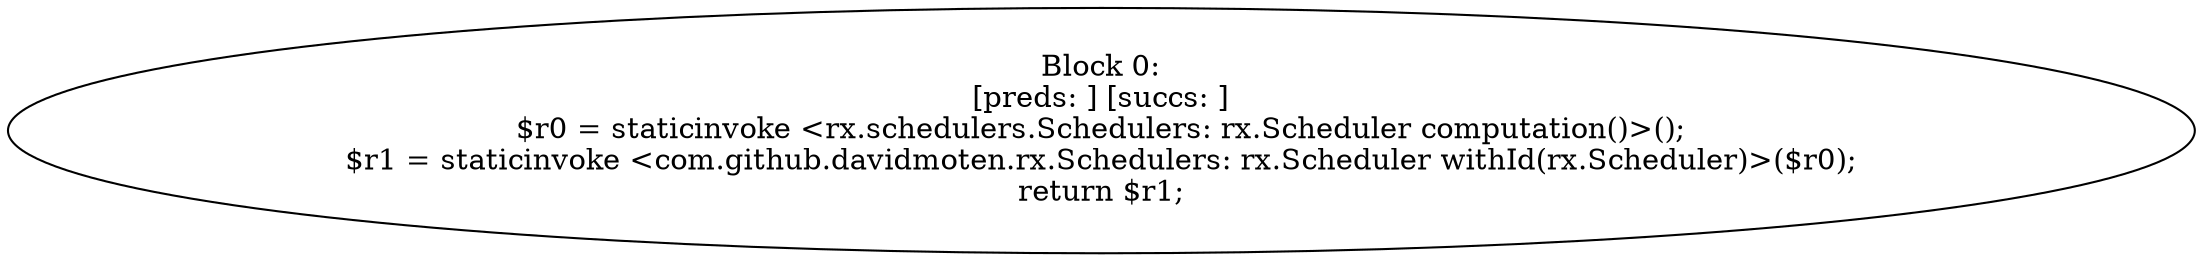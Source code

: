 digraph "unitGraph" {
    "Block 0:
[preds: ] [succs: ]
$r0 = staticinvoke <rx.schedulers.Schedulers: rx.Scheduler computation()>();
$r1 = staticinvoke <com.github.davidmoten.rx.Schedulers: rx.Scheduler withId(rx.Scheduler)>($r0);
return $r1;
"
}
